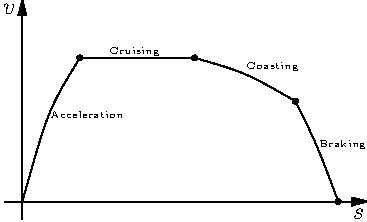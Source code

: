
import graph;
size(6.5cm,0);

pair s0 = (0,0), s1 = (2.0,5.0), s2 = (6.0,5.0), s3 = (9.5,3.5), s4 = (11,0);
pair c1 = (0.9,3.2), c2 = (7.75,4.5), c3 = (10.25,2.0);
dot(s1);
dot(s2);
dot(s3);
dot(s4);

axes("$s$","$v$", Arrow, min=(-0.6,-0.6),max=(12,7));

draw(s0..controls c1..s1--s2..controls c2..s3..controls c3..s4);

label("Acceleration",c1,SE,fontsize(3));
label("Cruising",(3.9,5),N,fontsize(3));
label("Coasting",c2,NE,fontsize(3));
label("Braking",c3,E,fontsize(3));
